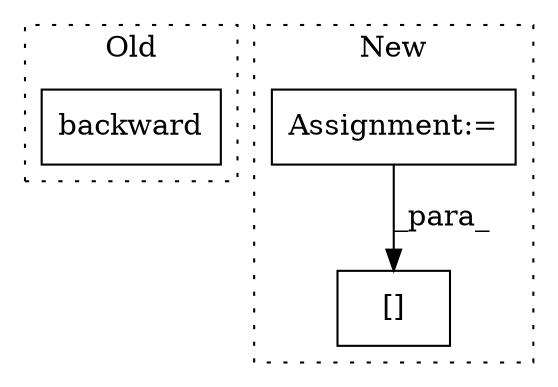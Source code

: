 digraph G {
subgraph cluster0 {
1 [label="backward" a="32" s="7748" l="10" shape="box"];
label = "Old";
style="dotted";
}
subgraph cluster1 {
2 [label="[]" a="2" s="8777,8787" l="9,1" shape="box"];
3 [label="Assignment:=" a="7" s="8568,8668" l="63,2" shape="box"];
label = "New";
style="dotted";
}
3 -> 2 [label="_para_"];
}
